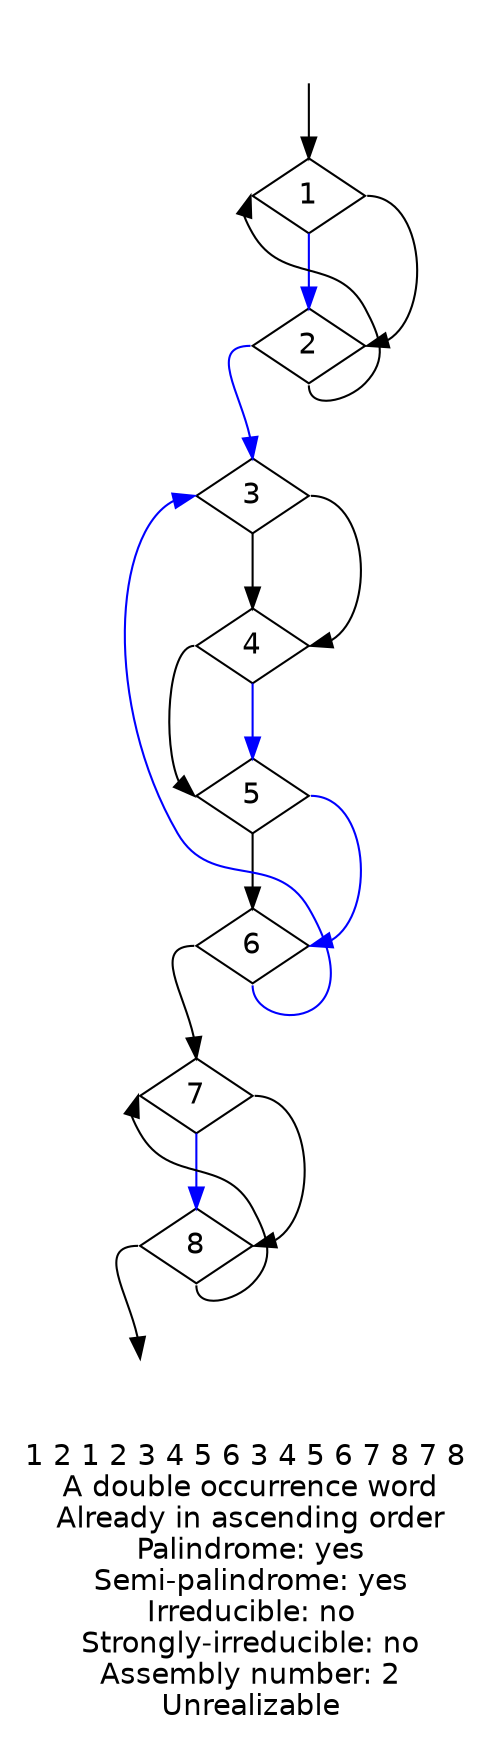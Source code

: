 digraph {
fontname="Helvetica"
node [fontname="Helvetica"]
node [shape=diamond]
label="1 2 1 2 3 4 5 6 3 4 5 6 7 8 7 8 \nA double occurrence word\nAlready in ascending order\nPalindrome: yes\nSemi-palindrome: yes\nIrreducible: no\nStrongly-irreducible: no\nAssembly number: 2\nUnrealizable\n"
a [style="invis"]
b [style="invis"]
a:s -> 1:n
1:s -> 2:n [color="blue"]
2:s -> 1:w
1:e -> 2:e
2:w -> 3:n [color="blue"]
3:s -> 4:n
4:s -> 5:n [color="blue"]
5:s -> 6:n
6:s -> 3:w [color="blue"]
3:e -> 4:e
4:w -> 5:w
5:e -> 6:e [color="blue"]
6:w -> 7:n
7:s -> 8:n [color="blue"]
8:s -> 7:w
7:e -> 8:e
8:w -> b:n
}
